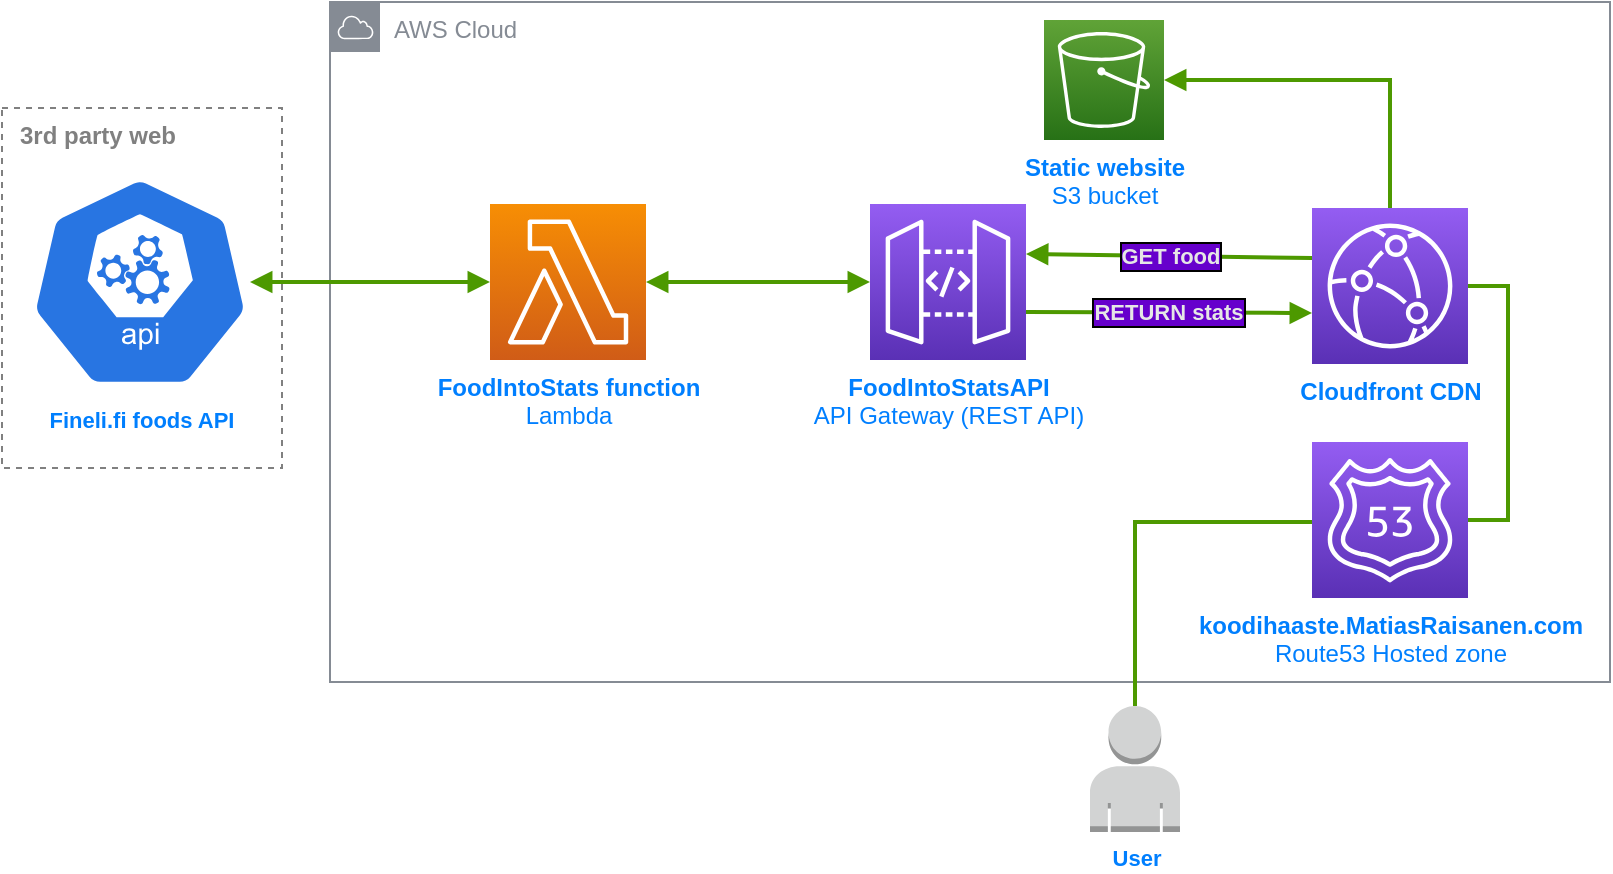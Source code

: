 <mxfile version="20.5.0" type="device"><diagram id="xwm2yCKFupjTG_3PH-Wp" name="Page-1"><mxGraphModel dx="981" dy="541" grid="1" gridSize="10" guides="1" tooltips="1" connect="1" arrows="1" fold="1" page="1" pageScale="1" pageWidth="827" pageHeight="1169" math="0" shadow="0"><root><mxCell id="0"/><mxCell id="1" parent="0"/><mxCell id="YPyvCcQsIqpML-xq_xVL-1" value="" style="rounded=0;whiteSpace=wrap;html=1;fillColor=none;dashed=1;strokeColor=#808080;" parent="1" vertex="1"><mxGeometry x="6" y="93" width="140" height="180" as="geometry"/></mxCell><mxCell id="2GJSY5aYCOrNIW1YlnAH-18" value="AWS Cloud" style="points=[[0,0],[0.25,0],[0.5,0],[0.75,0],[1,0],[1,0.25],[1,0.5],[1,0.75],[1,1],[0.75,1],[0.5,1],[0.25,1],[0,1],[0,0.75],[0,0.5],[0,0.25]];outlineConnect=0;gradientColor=none;html=1;whiteSpace=wrap;fontSize=12;fontStyle=0;container=1;pointerEvents=0;collapsible=0;recursiveResize=0;shape=mxgraph.aws4.group;grIcon=mxgraph.aws4.group_aws_cloud;strokeColor=#858B94;fillColor=none;verticalAlign=top;align=left;spacingLeft=30;fontColor=#858B94;dashed=0;" parent="1" vertex="1"><mxGeometry x="170" y="40" width="640" height="340" as="geometry"/></mxCell><mxCell id="LtDOuTQ39GvWO2Fx8b3P-21" value="" style="edgeStyle=orthogonalEdgeStyle;shape=connector;rounded=0;orthogonalLoop=1;jettySize=auto;html=1;labelBackgroundColor=default;strokeColor=#4D9900;strokeWidth=2;fontFamily=Helvetica;fontSize=11;fontColor=#007FFF;endArrow=block;startArrow=block;startFill=1;endFill=1;" parent="2GJSY5aYCOrNIW1YlnAH-18" source="BmDGQLYra--W-K-DoZlu-3" target="gthEMVS7y0xNyNdEzm3U-1" edge="1"><mxGeometry relative="1" as="geometry"/></mxCell><mxCell id="LtDOuTQ39GvWO2Fx8b3P-23" value="RETURN stats" style="shape=connector;rounded=0;orthogonalLoop=1;jettySize=auto;html=1;labelBackgroundColor=#6600CC;strokeColor=#4D9900;strokeWidth=2;fontFamily=Helvetica;fontSize=11;fontColor=#E6E6E6;endArrow=block;labelBorderColor=default;spacingTop=0;spacingLeft=0;fontStyle=1;entryX=0;entryY=0.75;entryDx=0;entryDy=0;entryPerimeter=0;endFill=1;" parent="2GJSY5aYCOrNIW1YlnAH-18" edge="1"><mxGeometry relative="1" as="geometry"><mxPoint x="348" y="155" as="sourcePoint"/><mxPoint x="491" y="155.5" as="targetPoint"/></mxGeometry></mxCell><mxCell id="BmDGQLYra--W-K-DoZlu-3" value="&lt;b&gt;FoodIntoStatsAPI&lt;/b&gt;&lt;br&gt;API Gateway (REST API)" style="sketch=0;points=[[0,0,0],[0.25,0,0],[0.5,0,0],[0.75,0,0],[1,0,0],[0,1,0],[0.25,1,0],[0.5,1,0],[0.75,1,0],[1,1,0],[0,0.25,0],[0,0.5,0],[0,0.75,0],[1,0.25,0],[1,0.5,0],[1,0.75,0]];outlineConnect=0;fontColor=#007FFF;gradientColor=#945DF2;gradientDirection=north;fillColor=#5A30B5;strokeColor=#ffffff;dashed=0;verticalLabelPosition=bottom;verticalAlign=top;align=center;fontSize=12;fontStyle=0;aspect=fixed;shape=mxgraph.aws4.resourceIcon;resIcon=mxgraph.aws4.api_gateway;html=1;labelPosition=center;" parent="2GJSY5aYCOrNIW1YlnAH-18" vertex="1"><mxGeometry x="270" y="101" width="78" height="78" as="geometry"/></mxCell><mxCell id="gthEMVS7y0xNyNdEzm3U-1" value="&lt;b&gt;FoodIntoStats&amp;nbsp;function&lt;/b&gt;&lt;br&gt;Lambda" style="sketch=0;points=[[0,0,0],[0.25,0,0],[0.5,0,0],[0.75,0,0],[1,0,0],[0,1,0],[0.25,1,0],[0.5,1,0],[0.75,1,0],[1,1,0],[0,0.25,0],[0,0.5,0],[0,0.75,0],[1,0.25,0],[1,0.5,0],[1,0.75,0]];outlineConnect=0;fontColor=#007FFF;gradientColor=#F78E04;gradientDirection=north;fillColor=#D05C17;strokeColor=#ffffff;dashed=0;verticalLabelPosition=bottom;verticalAlign=top;align=center;fontSize=12;fontStyle=0;aspect=fixed;shape=mxgraph.aws4.resourceIcon;resIcon=mxgraph.aws4.lambda;html=1;" parent="2GJSY5aYCOrNIW1YlnAH-18" vertex="1"><mxGeometry x="80" y="101" width="78" height="78" as="geometry"/></mxCell><mxCell id="QzyAW5fRtaBCOXhbAxFr-14" value="" style="edgeStyle=orthogonalEdgeStyle;shape=connector;rounded=0;orthogonalLoop=1;jettySize=auto;html=1;labelBackgroundColor=#6600CC;labelBorderColor=default;strokeColor=#4D9900;strokeWidth=2;fontFamily=Helvetica;fontSize=12;fontColor=#007FFE;endArrow=none;startArrow=block;startFill=1;endFill=0;" edge="1" parent="2GJSY5aYCOrNIW1YlnAH-18" source="QzyAW5fRtaBCOXhbAxFr-18" target="QzyAW5fRtaBCOXhbAxFr-9"><mxGeometry relative="1" as="geometry"><mxPoint x="480" y="38" as="sourcePoint"/><mxPoint x="500" y="50" as="targetPoint"/></mxGeometry></mxCell><mxCell id="LtDOuTQ39GvWO2Fx8b3P-20" value="GET food" style="endArrow=block;html=1;rounded=0;labelBackgroundColor=#6600CC;strokeColor=#4D9900;strokeWidth=2;fontFamily=Helvetica;fontSize=11;fontColor=#E6E6E6;shape=connector;entryX=1;entryY=0.5;entryDx=0;entryDy=0;entryPerimeter=0;labelBorderColor=default;fontStyle=1;spacingLeft=0;spacing=2;exitX=0;exitY=0.5;exitDx=0;exitDy=0;exitPerimeter=0;endFill=1;" parent="2GJSY5aYCOrNIW1YlnAH-18" edge="1"><mxGeometry width="50" height="50" relative="1" as="geometry"><mxPoint x="491" y="128" as="sourcePoint"/><mxPoint x="348.0" y="126" as="targetPoint"/></mxGeometry></mxCell><mxCell id="QzyAW5fRtaBCOXhbAxFr-16" value="" style="edgeStyle=orthogonalEdgeStyle;shape=connector;rounded=0;orthogonalLoop=1;jettySize=auto;html=1;labelBackgroundColor=#6600CC;labelBorderColor=default;strokeColor=#4D9900;strokeWidth=2;fontFamily=Helvetica;fontSize=12;fontColor=#007FFE;startArrow=none;startFill=0;endArrow=none;endFill=0;exitX=1;exitY=0.5;exitDx=0;exitDy=0;exitPerimeter=0;entryX=1;entryY=0.5;entryDx=0;entryDy=0;entryPerimeter=0;" edge="1" parent="2GJSY5aYCOrNIW1YlnAH-18" source="LtDOuTQ39GvWO2Fx8b3P-24" target="QzyAW5fRtaBCOXhbAxFr-9"><mxGeometry relative="1" as="geometry"/></mxCell><mxCell id="QzyAW5fRtaBCOXhbAxFr-9" value="&lt;b&gt;Cloudfront CDN&lt;/b&gt;" style="sketch=0;points=[[0,0,0],[0.25,0,0],[0.5,0,0],[0.75,0,0],[1,0,0],[0,1,0],[0.25,1,0],[0.5,1,0],[0.75,1,0],[1,1,0],[0,0.25,0],[0,0.5,0],[0,0.75,0],[1,0.25,0],[1,0.5,0],[1,0.75,0]];outlineConnect=0;fontColor=#007FFE;gradientColor=#945DF2;gradientDirection=north;fillColor=#5A30B5;strokeColor=#ffffff;dashed=0;verticalLabelPosition=bottom;verticalAlign=top;align=center;html=1;fontSize=12;fontStyle=0;aspect=fixed;shape=mxgraph.aws4.resourceIcon;resIcon=mxgraph.aws4.cloudfront;fontFamily=Helvetica;" vertex="1" parent="2GJSY5aYCOrNIW1YlnAH-18"><mxGeometry x="491" y="103" width="78" height="78" as="geometry"/></mxCell><mxCell id="LtDOuTQ39GvWO2Fx8b3P-24" value="&lt;font color=&quot;#007ffe&quot;&gt;&lt;b&gt;koodihaaste.MatiasRaisanen.com&lt;/b&gt;&lt;br&gt;Route53 Hosted zone&lt;br&gt;&lt;/font&gt;" style="sketch=0;points=[[0,0,0],[0.25,0,0],[0.5,0,0],[0.75,0,0],[1,0,0],[0,1,0],[0.25,1,0],[0.5,1,0],[0.75,1,0],[1,1,0],[0,0.25,0],[0,0.5,0],[0,0.75,0],[1,0.25,0],[1,0.5,0],[1,0.75,0]];outlineConnect=0;fontColor=#232F3E;gradientColor=#945DF2;gradientDirection=north;fillColor=#5A30B5;strokeColor=#ffffff;dashed=0;verticalLabelPosition=bottom;verticalAlign=top;align=center;html=1;fontSize=12;fontStyle=0;aspect=fixed;shape=mxgraph.aws4.resourceIcon;resIcon=mxgraph.aws4.route_53;fontFamily=Helvetica;" parent="2GJSY5aYCOrNIW1YlnAH-18" vertex="1"><mxGeometry x="491" y="220" width="78" height="78" as="geometry"/></mxCell><mxCell id="QzyAW5fRtaBCOXhbAxFr-18" value="&lt;b&gt;Static website&lt;/b&gt;&lt;br&gt;S3 bucket" style="sketch=0;points=[[0,0,0],[0.25,0,0],[0.5,0,0],[0.75,0,0],[1,0,0],[0,1,0],[0.25,1,0],[0.5,1,0],[0.75,1,0],[1,1,0],[0,0.25,0],[0,0.5,0],[0,0.75,0],[1,0.25,0],[1,0.5,0],[1,0.75,0]];outlineConnect=0;fontColor=#007FFE;gradientColor=#60A337;gradientDirection=north;fillColor=#277116;strokeColor=#ffffff;dashed=0;verticalLabelPosition=bottom;verticalAlign=top;align=center;html=1;fontSize=12;fontStyle=0;aspect=fixed;shape=mxgraph.aws4.resourceIcon;resIcon=mxgraph.aws4.s3;fontFamily=Helvetica;" vertex="1" parent="2GJSY5aYCOrNIW1YlnAH-18"><mxGeometry x="357" y="9" width="60" height="60" as="geometry"/></mxCell><mxCell id="LtDOuTQ39GvWO2Fx8b3P-35" value="" style="edgeStyle=orthogonalEdgeStyle;shape=connector;rounded=0;orthogonalLoop=1;jettySize=auto;html=1;labelBackgroundColor=default;strokeColor=#4D9900;strokeWidth=2;fontFamily=Helvetica;fontSize=11;fontColor=#007FFE;endArrow=block;endFill=1;startArrow=block;startFill=1;" parent="1" source="LtDOuTQ39GvWO2Fx8b3P-33" target="gthEMVS7y0xNyNdEzm3U-1" edge="1"><mxGeometry relative="1" as="geometry"><mxPoint x="165" y="183" as="targetPoint"/></mxGeometry></mxCell><mxCell id="LtDOuTQ39GvWO2Fx8b3P-33" value="" style="sketch=0;html=1;dashed=0;whitespace=wrap;fillColor=#2875E2;strokeColor=#ffffff;points=[[0.005,0.63,0],[0.1,0.2,0],[0.9,0.2,0],[0.5,0,0],[0.995,0.63,0],[0.72,0.99,0],[0.5,1,0],[0.28,0.99,0]];shape=mxgraph.kubernetes.icon;prIcon=api;fontFamily=Helvetica;fontSize=11;fontColor=#007FFE;" parent="1" vertex="1"><mxGeometry x="20" y="123.5" width="110" height="113" as="geometry"/></mxCell><mxCell id="LtDOuTQ39GvWO2Fx8b3P-36" value="Fineli.fi foods API" style="text;html=1;strokeColor=none;fillColor=none;align=center;verticalAlign=middle;whiteSpace=wrap;rounded=0;fontFamily=Helvetica;fontSize=11;fontColor=#007FFE;fontStyle=1" parent="1" vertex="1"><mxGeometry x="26" y="234" width="100" height="30" as="geometry"/></mxCell><mxCell id="YPyvCcQsIqpML-xq_xVL-2" value="&lt;b&gt;3rd party web&lt;br&gt;&lt;/b&gt;" style="text;html=1;strokeColor=none;fillColor=none;align=center;verticalAlign=middle;whiteSpace=wrap;rounded=0;dashed=1;fontColor=#808080;" parent="1" vertex="1"><mxGeometry x="7" y="92" width="94" height="30" as="geometry"/></mxCell><mxCell id="QzyAW5fRtaBCOXhbAxFr-15" value="" style="shape=connector;rounded=0;orthogonalLoop=1;jettySize=auto;html=1;labelBackgroundColor=#6600CC;labelBorderColor=default;strokeColor=#4D9900;strokeWidth=2;fontFamily=Helvetica;fontSize=12;fontColor=#007FFE;startArrow=none;startFill=0;endArrow=none;endFill=0;edgeStyle=orthogonalEdgeStyle;" edge="1" parent="1" source="QzyAW5fRtaBCOXhbAxFr-7" target="LtDOuTQ39GvWO2Fx8b3P-24"><mxGeometry relative="1" as="geometry"><Array as="points"><mxPoint x="573" y="300"/></Array></mxGeometry></mxCell><mxCell id="QzyAW5fRtaBCOXhbAxFr-7" value="&lt;b&gt;User&lt;/b&gt;" style="outlineConnect=0;dashed=0;verticalLabelPosition=bottom;verticalAlign=top;align=center;html=1;shape=mxgraph.aws3.user;fillColor=#D2D3D3;gradientColor=none;fontFamily=Helvetica;fontSize=11;fontColor=#007FFE;" vertex="1" parent="1"><mxGeometry x="550" y="392" width="45" height="63" as="geometry"/></mxCell></root></mxGraphModel></diagram></mxfile>